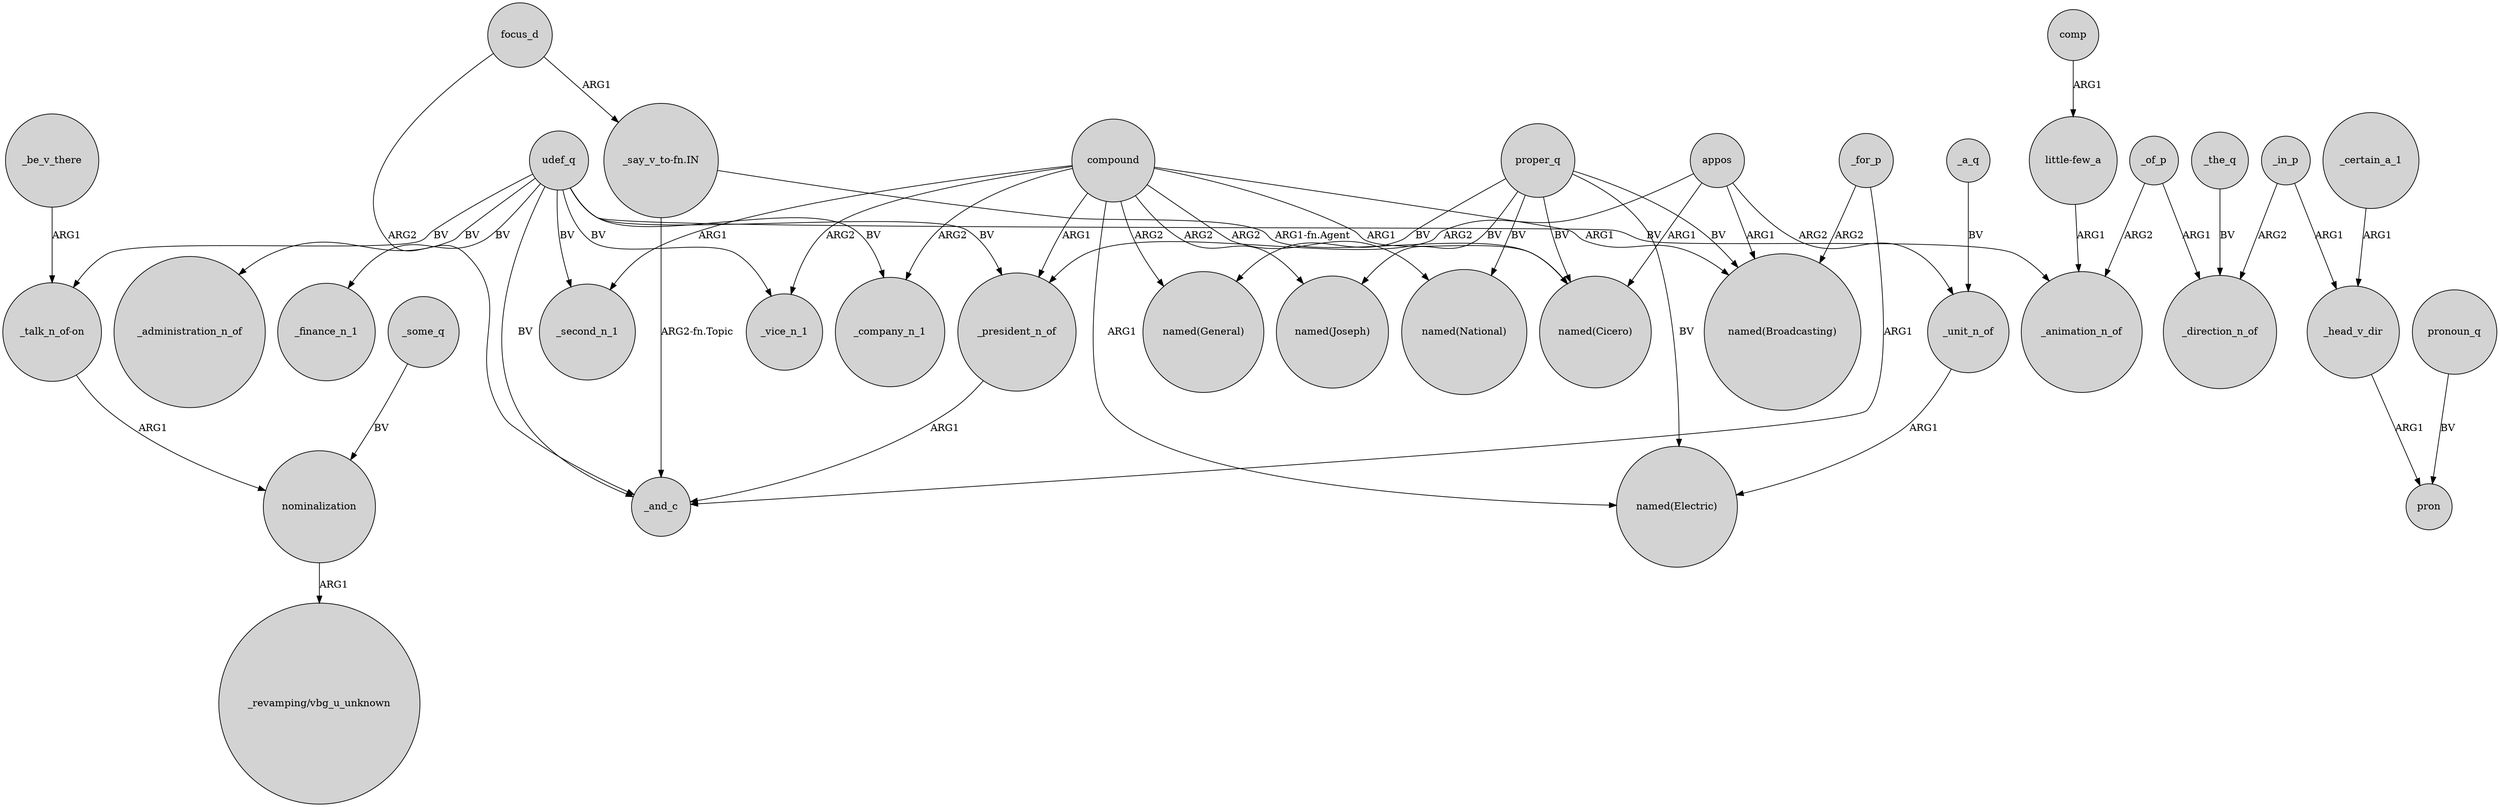 digraph {
	node [shape=circle style=filled]
	udef_q -> _administration_n_of [label=BV]
	"_say_v_to-fn.IN" -> "named(Cicero)" [label="ARG1-fn.Agent"]
	_be_v_there -> "_talk_n_of-on" [label=ARG1]
	compound -> _vice_n_1 [label=ARG2]
	_in_p -> _head_v_dir [label=ARG1]
	udef_q -> _finance_n_1 [label=BV]
	_in_p -> _direction_n_of [label=ARG2]
	_of_p -> _direction_n_of [label=ARG1]
	appos -> _unit_n_of [label=ARG2]
	proper_q -> "named(Cicero)" [label=BV]
	"_talk_n_of-on" -> nominalization [label=ARG1]
	proper_q -> "named(Broadcasting)" [label=BV]
	compound -> _company_n_1 [label=ARG2]
	proper_q -> "named(General)" [label=BV]
	compound -> "named(Broadcasting)" [label=ARG1]
	compound -> "named(Electric)" [label=ARG1]
	nominalization -> "_revamping/vbg_u_unknown" [label=ARG1]
	compound -> "named(General)" [label=ARG2]
	udef_q -> _vice_n_1 [label=BV]
	focus_d -> _and_c [label=ARG2]
	"little-few_a" -> _animation_n_of [label=ARG1]
	proper_q -> "named(Joseph)" [label=BV]
	appos -> _president_n_of [label=ARG2]
	pronoun_q -> pron [label=BV]
	compound -> "named(National)" [label=ARG2]
	compound -> _president_n_of [label=ARG1]
	udef_q -> "_talk_n_of-on" [label=BV]
	_the_q -> _direction_n_of [label=BV]
	udef_q -> _president_n_of [label=BV]
	compound -> "named(Cicero)" [label=ARG1]
	udef_q -> _second_n_1 [label=BV]
	_a_q -> _unit_n_of [label=BV]
	appos -> "named(Broadcasting)" [label=ARG1]
	_some_q -> nominalization [label=BV]
	proper_q -> "named(Electric)" [label=BV]
	_of_p -> _animation_n_of [label=ARG2]
	comp -> "little-few_a" [label=ARG1]
	"_say_v_to-fn.IN" -> _and_c [label="ARG2-fn.Topic"]
	compound -> "named(Joseph)" [label=ARG2]
	_head_v_dir -> pron [label=ARG1]
	_unit_n_of -> "named(Electric)" [label=ARG1]
	_for_p -> "named(Broadcasting)" [label=ARG2]
	udef_q -> _animation_n_of [label=BV]
	proper_q -> "named(National)" [label=BV]
	compound -> _second_n_1 [label=ARG1]
	_president_n_of -> _and_c [label=ARG1]
	udef_q -> _and_c [label=BV]
	_certain_a_1 -> _head_v_dir [label=ARG1]
	appos -> "named(Cicero)" [label=ARG1]
	udef_q -> _company_n_1 [label=BV]
	focus_d -> "_say_v_to-fn.IN" [label=ARG1]
	_for_p -> _and_c [label=ARG1]
}
